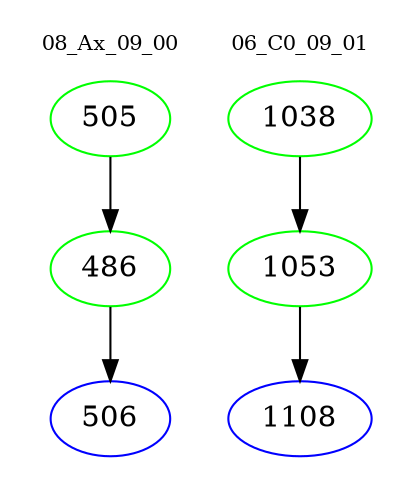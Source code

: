 digraph{
subgraph cluster_0 {
color = white
label = "08_Ax_09_00";
fontsize=10;
T0_505 [label="505", color="green"]
T0_505 -> T0_486 [color="black"]
T0_486 [label="486", color="green"]
T0_486 -> T0_506 [color="black"]
T0_506 [label="506", color="blue"]
}
subgraph cluster_1 {
color = white
label = "06_C0_09_01";
fontsize=10;
T1_1038 [label="1038", color="green"]
T1_1038 -> T1_1053 [color="black"]
T1_1053 [label="1053", color="green"]
T1_1053 -> T1_1108 [color="black"]
T1_1108 [label="1108", color="blue"]
}
}
